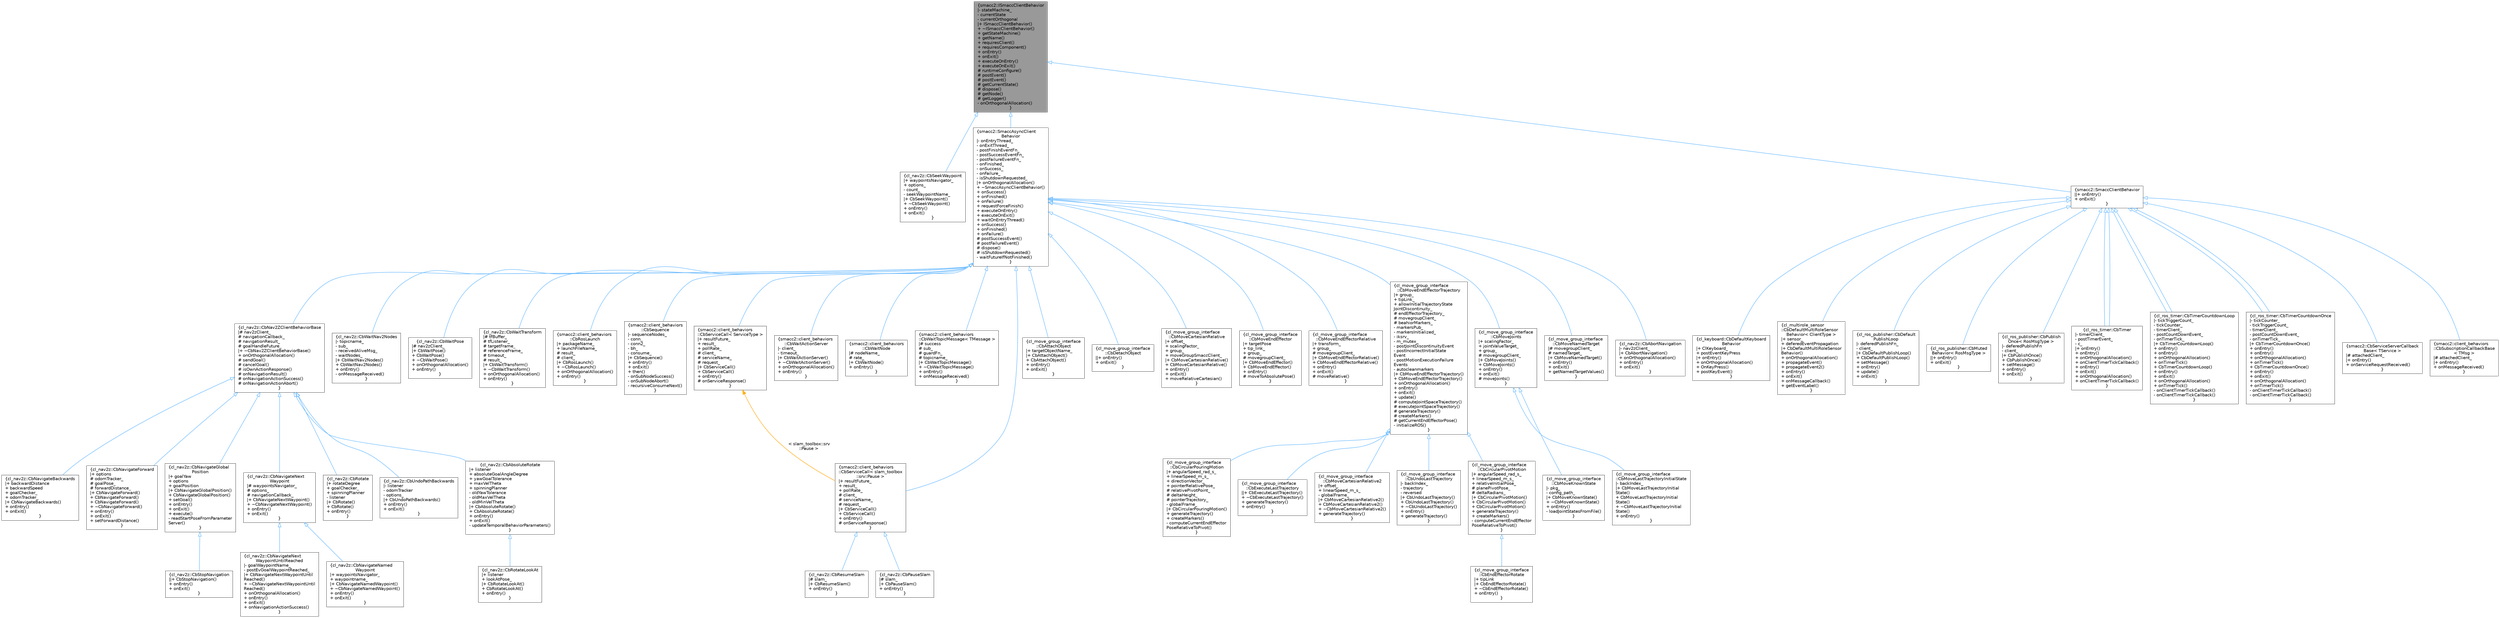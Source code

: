 digraph "smacc2::ISmaccClientBehavior"
{
 // LATEX_PDF_SIZE
  bgcolor="transparent";
  edge [fontname=Helvetica,fontsize=10,labelfontname=Helvetica,labelfontsize=10];
  node [fontname=Helvetica,fontsize=10,shape=box,height=0.2,width=0.4];
  Node1 [label="{smacc2::ISmaccClientBehavior\n|- stateMachine_\l- currentState\l- currentOrthogonal\l|+ ISmaccClientBehavior()\l+ ~ISmaccClientBehavior()\l+ getStateMachine()\l+ getName()\l+ requiresClient()\l+ requiresComponent()\l+ onEntry()\l+ onExit()\l+ executeOnEntry()\l+ executeOnExit()\l# runtimeConfigure()\l# postEvent()\l# postEvent()\l# getCurrentState()\l# dispose()\l# getNode()\l# getLogger()\l- onOrthogonalAllocation()\l}",height=0.2,width=0.4,color="gray40", fillcolor="grey60", style="filled", fontcolor="black",tooltip=" "];
  Node1 -> Node2 [dir="back",color="steelblue1",style="solid",arrowtail="onormal"];
  Node2 [label="{cl_nav2z::CbSeekWaypoint\n|+ waypointsNavigator_\l+ options_\l- count_\l- seekWaypointName_\l|+ CbSeekWaypoint()\l+ ~CbSeekWaypoint()\l+ onEntry()\l+ onExit()\l}",height=0.2,width=0.4,color="gray40", fillcolor="white", style="filled",URL="$classcl__nav2z_1_1CbSeekWaypoint.html",tooltip=" "];
  Node1 -> Node3 [dir="back",color="steelblue1",style="solid",arrowtail="onormal"];
  Node3 [label="{smacc2::SmaccAsyncClient\lBehavior\n|- onEntryThread_\l- onExitThread_\l- postFinishEventFn_\l- postSuccessEventFn_\l- postFailureEventFn_\l- onFinished_\l- onSuccess_\l- onFailure_\l- isShutdownRequested_\l|+ onOrthogonalAllocation()\l+ ~SmaccAsyncClientBehavior()\l+ onSuccess()\l+ onFinished()\l+ onFailure()\l+ requestForceFinish()\l+ executeOnEntry()\l+ executeOnExit()\l+ waitOnEntryThread()\l+ onSuccess()\l+ onFinished()\l+ onFailure()\l# postSuccessEvent()\l# postFailureEvent()\l# dispose()\l# isShutdownRequested()\l- waitFutureIfNotFinished()\l}",height=0.2,width=0.4,color="gray40", fillcolor="white", style="filled",URL="$classsmacc2_1_1SmaccAsyncClientBehavior.html",tooltip=" "];
  Node3 -> Node4 [dir="back",color="steelblue1",style="solid",arrowtail="onormal"];
  Node4 [label="{smacc2::client_behaviors\l::CbServiceCall\< slam_toolbox\l::srv::Pause \>\n|+ resultFuture_\l+ result_\l+ pollRate_\l# client_\l# serviceName_\l# request_\l|+ CbServiceCall()\l+ CbServiceCall()\l+ onEntry()\l# onServiceResponse()\l}",height=0.2,width=0.4,color="gray40", fillcolor="white", style="filled",URL="$classsmacc2_1_1client__behaviors_1_1CbServiceCall.html",tooltip=" "];
  Node4 -> Node5 [dir="back",color="steelblue1",style="solid",arrowtail="onormal"];
  Node5 [label="{cl_nav2z::CbPauseSlam\n|# slam_\l|+ CbPauseSlam()\l+ onEntry()\l}",height=0.2,width=0.4,color="gray40", fillcolor="white", style="filled",URL="$classcl__nav2z_1_1CbPauseSlam.html",tooltip=" "];
  Node4 -> Node6 [dir="back",color="steelblue1",style="solid",arrowtail="onormal"];
  Node6 [label="{cl_nav2z::CbResumeSlam\n|# slam_\l|+ CbResumeSlam()\l+ onEntry()\l}",height=0.2,width=0.4,color="gray40", fillcolor="white", style="filled",URL="$classcl__nav2z_1_1CbResumeSlam.html",tooltip=" "];
  Node3 -> Node7 [dir="back",color="steelblue1",style="solid",arrowtail="onormal"];
  Node7 [label="{cl_move_group_interface\l::CbAttachObject\n|+ targetObjectName_\l|+ CbAttachObject()\l+ CbAttachObject()\l+ onEntry()\l+ onExit()\l}",height=0.2,width=0.4,color="gray40", fillcolor="white", style="filled",URL="$classcl__move__group__interface_1_1CbAttachObject.html",tooltip=" "];
  Node3 -> Node8 [dir="back",color="steelblue1",style="solid",arrowtail="onormal"];
  Node8 [label="{cl_move_group_interface\l::CbDetachObject\n||+ onEntry()\l+ onExit()\l}",height=0.2,width=0.4,color="gray40", fillcolor="white", style="filled",URL="$classcl__move__group__interface_1_1CbDetachObject.html",tooltip=" "];
  Node3 -> Node9 [dir="back",color="steelblue1",style="solid",arrowtail="onormal"];
  Node9 [label="{cl_move_group_interface\l::CbMoveCartesianRelative\n|+ offset_\l+ scalingFactor_\l+ group_\l+ moveGroupSmaccClient_\l|+ CbMoveCartesianRelative()\l+ CbMoveCartesianRelative()\l+ onEntry()\l+ onExit()\l+ moveRelativeCartesian()\l}",height=0.2,width=0.4,color="gray40", fillcolor="white", style="filled",URL="$classcl__move__group__interface_1_1CbMoveCartesianRelative.html",tooltip=" "];
  Node3 -> Node10 [dir="back",color="steelblue1",style="solid",arrowtail="onormal"];
  Node10 [label="{cl_move_group_interface\l::CbMoveEndEffector\n|+ targetPose\l+ tip_link_\l+ group_\l# movegroupClient_\l|+ CbMoveEndEffector()\l+ CbMoveEndEffector()\l+ onEntry()\l# moveToAbsolutePose()\l}",height=0.2,width=0.4,color="gray40", fillcolor="white", style="filled",URL="$classcl__move__group__interface_1_1CbMoveEndEffector.html",tooltip=" "];
  Node3 -> Node11 [dir="back",color="steelblue1",style="solid",arrowtail="onormal"];
  Node11 [label="{cl_move_group_interface\l::CbMoveEndEffectorRelative\n|+ transform_\l+ group_\l# movegroupClient_\l|+ CbMoveEndEffectorRelative()\l+ CbMoveEndEffectorRelative()\l+ onEntry()\l+ onExit()\l# moveRelative()\l}",height=0.2,width=0.4,color="gray40", fillcolor="white", style="filled",URL="$classcl__move__group__interface_1_1CbMoveEndEffectorRelative.html",tooltip=" "];
  Node3 -> Node12 [dir="back",color="steelblue1",style="solid",arrowtail="onormal"];
  Node12 [label="{cl_move_group_interface\l::CbMoveEndEffectorTrajectory\n|+ group_\l+ tipLink_\l+ allowInitialTrajectoryState\lJointDiscontinuity_\l# endEffectorTrajectory_\l# movegroupClient_\l# beahiorMarkers_\l- markersPub_\l- markersInitialized_\l- iksrv_\l- m_mutex_\l- postJointDiscontinuityEvent\l- postIncorrectInitialState\lEvent\l- postMotionExecutionFailure\lEvents\l- autocleanmarkers\l|+ CbMoveEndEffectorTrajectory()\l+ CbMoveEndEffectorTrajectory()\l+ onOrthogonalAllocation()\l+ onEntry()\l+ onExit()\l+ update()\l# computeJointSpaceTrajectory()\l# executeJointSpaceTrajectory()\l# generateTrajectory()\l# createMarkers()\l# getCurrentEndEffectorPose()\l- initializeROS()\l}",height=0.2,width=0.4,color="gray40", fillcolor="white", style="filled",URL="$classcl__move__group__interface_1_1CbMoveEndEffectorTrajectory.html",tooltip=" "];
  Node12 -> Node13 [dir="back",color="steelblue1",style="solid",arrowtail="onormal"];
  Node13 [label="{cl_move_group_interface\l::CbCircularPivotMotion\n|+ angularSpeed_rad_s_\l+ linearSpeed_m_s_\l+ relativeInitialPose_\l# planePivotPose_\l# deltaRadians_\l|+ CbCircularPivotMotion()\l+ CbCircularPivotMotion()\l+ CbCircularPivotMotion()\l+ generateTrajectory()\l+ createMarkers()\l- computeCurrentEndEffector\lPoseRelativeToPivot()\l}",height=0.2,width=0.4,color="gray40", fillcolor="white", style="filled",URL="$classcl__move__group__interface_1_1CbCircularPivotMotion.html",tooltip=" "];
  Node13 -> Node14 [dir="back",color="steelblue1",style="solid",arrowtail="onormal"];
  Node14 [label="{cl_move_group_interface\l::CbEndEffectorRotate\n|+ tipLink\l|+ CbEndEffectorRotate()\l+ ~CbEndEffectorRotate()\l+ onEntry()\l}",height=0.2,width=0.4,color="gray40", fillcolor="white", style="filled",URL="$classcl__move__group__interface_1_1CbEndEffectorRotate.html",tooltip=" "];
  Node12 -> Node15 [dir="back",color="steelblue1",style="solid",arrowtail="onormal"];
  Node15 [label="{cl_move_group_interface\l::CbCircularPouringMotion\n|+ angularSpeed_rad_s_\l+ linearSpeed_m_s_\l+ directionVector_\l+ pointerRelativePose_\l# relativePivotPoint_\l# deltaHeight_\l# pointerTrajectory_\l- globalFrame_\l|+ CbCircularPouringMotion()\l+ generateTrajectory()\l+ createMarkers()\l- computeCurrentEndEffector\lPoseRelativeToPivot()\l}",height=0.2,width=0.4,color="gray40", fillcolor="white", style="filled",URL="$classcl__move__group__interface_1_1CbCircularPouringMotion.html",tooltip=" "];
  Node12 -> Node16 [dir="back",color="steelblue1",style="solid",arrowtail="onormal"];
  Node16 [label="{cl_move_group_interface\l::CbExecuteLastTrajectory\n||+ CbExecuteLastTrajectory()\l+ ~CbExecuteLastTrajectory()\l+ generateTrajectory()\l+ onEntry()\l}",height=0.2,width=0.4,color="gray40", fillcolor="white", style="filled",URL="$classcl__move__group__interface_1_1CbExecuteLastTrajectory.html",tooltip=" "];
  Node12 -> Node17 [dir="back",color="steelblue1",style="solid",arrowtail="onormal"];
  Node17 [label="{cl_move_group_interface\l::CbMoveCartesianRelative2\n|+ offset_\l+ linearSpeed_m_s_\l- globalFrame_\l|+ CbMoveCartesianRelative2()\l+ CbMoveCartesianRelative2()\l+ ~CbMoveCartesianRelative2()\l+ generateTrajectory()\l}",height=0.2,width=0.4,color="gray40", fillcolor="white", style="filled",URL="$classcl__move__group__interface_1_1CbMoveCartesianRelative2.html",tooltip=" "];
  Node12 -> Node18 [dir="back",color="steelblue1",style="solid",arrowtail="onormal"];
  Node18 [label="{cl_move_group_interface\l::CbUndoLastTrajectory\n|- backIndex_\l- trajectory\l- reversed\l|+ CbUndoLastTrajectory()\l+ CbUndoLastTrajectory()\l+ ~CbUndoLastTrajectory()\l+ onEntry()\l+ generateTrajectory()\l}",height=0.2,width=0.4,color="gray40", fillcolor="white", style="filled",URL="$classcl__move__group__interface_1_1CbUndoLastTrajectory.html",tooltip=" "];
  Node3 -> Node19 [dir="back",color="steelblue1",style="solid",arrowtail="onormal"];
  Node19 [label="{cl_move_group_interface\l::CbMoveJoints\n|+ scalingFactor_\l+ jointValueTarget_\l+ group_\l# movegroupClient_\l|+ CbMoveJoints()\l+ CbMoveJoints()\l+ onEntry()\l+ onExit()\l# moveJoints()\l}",height=0.2,width=0.4,color="gray40", fillcolor="white", style="filled",URL="$classcl__move__group__interface_1_1CbMoveJoints.html",tooltip=" "];
  Node19 -> Node20 [dir="back",color="steelblue1",style="solid",arrowtail="onormal"];
  Node20 [label="{cl_move_group_interface\l::CbMoveKnownState\n|- pkg_\l- config_path_\l|+ CbMoveKnownState()\l+ ~CbMoveKnownState()\l+ onEntry()\l- loadJointStatesFromFile()\l}",height=0.2,width=0.4,color="gray40", fillcolor="white", style="filled",URL="$classcl__move__group__interface_1_1CbMoveKnownState.html",tooltip=" "];
  Node19 -> Node21 [dir="back",color="steelblue1",style="solid",arrowtail="onormal"];
  Node21 [label="{cl_move_group_interface\l::CbMoveLastTrajectoryInitialState\n|- backIndex_\l|+ CbMoveLastTrajectoryInitial\lState()\l+ CbMoveLastTrajectoryInitial\lState()\l+ ~CbMoveLastTrajectoryInitial\lState()\l+ onEntry()\l}",height=0.2,width=0.4,color="gray40", fillcolor="white", style="filled",URL="$classcl__move__group__interface_1_1CbMoveLastTrajectoryInitialState.html",tooltip=" "];
  Node3 -> Node22 [dir="back",color="steelblue1",style="solid",arrowtail="onormal"];
  Node22 [label="{cl_move_group_interface\l::CbMoveNamedTarget\n|# movegroupClient_\l# namedTarget_\l|+ CbMoveNamedTarget()\l+ onEntry()\l+ onExit()\l+ getNamedTargetValues()\l}",height=0.2,width=0.4,color="gray40", fillcolor="white", style="filled",URL="$classcl__move__group__interface_1_1CbMoveNamedTarget.html",tooltip=" "];
  Node3 -> Node23 [dir="back",color="steelblue1",style="solid",arrowtail="onormal"];
  Node23 [label="{cl_nav2z::CbAbortNavigation\n|- nav2zClient_\l|+ CbAbortNavigation()\l+ onOrthogonalAllocation()\l+ onEntry()\l+ onExit()\l}",height=0.2,width=0.4,color="gray40", fillcolor="white", style="filled",URL="$classcl__nav2z_1_1CbAbortNavigation.html",tooltip=" "];
  Node3 -> Node24 [dir="back",color="steelblue1",style="solid",arrowtail="onormal"];
  Node24 [label="{cl_nav2z::CbNav2ZClientBehaviorBase\n|# nav2zClient_\l# navigationCallback_\l# navigationResult_\l# goalHandleFuture_\l|+ ~CbNav2ZClientBehaviorBase()\l+ onOrthogonalAllocation()\l# sendGoal()\l# cancelGoal()\l# isOwnActionResponse()\l# onNavigationResult()\l# onNavigationActionSuccess()\l# onNavigationActionAbort()\l}",height=0.2,width=0.4,color="gray40", fillcolor="white", style="filled",URL="$classcl__nav2z_1_1CbNav2ZClientBehaviorBase.html",tooltip=" "];
  Node24 -> Node25 [dir="back",color="steelblue1",style="solid",arrowtail="onormal"];
  Node25 [label="{cl_nav2z::CbAbsoluteRotate\n|+ listener\l+ absoluteGoalAngleDegree\l+ yawGoalTolerance\l+ maxVelTheta\l+ spinningPlanner\l- oldYawTolerance\l- oldMaxVelTheta\l- oldMinVelTheta\l|+ CbAbsoluteRotate()\l+ CbAbsoluteRotate()\l+ onEntry()\l+ onExit()\l- updateTemporalBehaviorParameters()\l}",height=0.2,width=0.4,color="gray40", fillcolor="white", style="filled",URL="$classcl__nav2z_1_1CbAbsoluteRotate.html",tooltip=" "];
  Node25 -> Node26 [dir="back",color="steelblue1",style="solid",arrowtail="onormal"];
  Node26 [label="{cl_nav2z::CbRotateLookAt\n|+ listener\l+ lookAtPose_\l|+ CbRotateLookAt()\l+ CbRotateLookAt()\l+ onEntry()\l}",height=0.2,width=0.4,color="gray40", fillcolor="white", style="filled",URL="$classcl__nav2z_1_1CbRotateLookAt.html",tooltip=" "];
  Node24 -> Node27 [dir="back",color="steelblue1",style="solid",arrowtail="onormal"];
  Node27 [label="{cl_nav2z::CbNavigateBackwards\n|+ backwardDistance\l+ backwardSpeed\l+ goalChecker_\l+ odomTracker_\l|+ CbNavigateBackwards()\l+ onEntry()\l+ onExit()\l}",height=0.2,width=0.4,color="gray40", fillcolor="white", style="filled",URL="$classcl__nav2z_1_1CbNavigateBackwards.html",tooltip=" "];
  Node24 -> Node28 [dir="back",color="steelblue1",style="solid",arrowtail="onormal"];
  Node28 [label="{cl_nav2z::CbNavigateForward\n|+ options\l# odomTracker_\l# goalPose_\l# forwardDistance_\l|+ CbNavigateForward()\l+ CbNavigateForward()\l+ CbNavigateForward()\l+ ~CbNavigateForward()\l+ onEntry()\l+ onExit()\l+ setForwardDistance()\l}",height=0.2,width=0.4,color="gray40", fillcolor="white", style="filled",URL="$classcl__nav2z_1_1CbNavigateForward.html",tooltip=" "];
  Node24 -> Node29 [dir="back",color="steelblue1",style="solid",arrowtail="onormal"];
  Node29 [label="{cl_nav2z::CbNavigateGlobal\lPosition\n|+ goalYaw\l+ options\l+ goalPosition\l|+ CbNavigateGlobalPosition()\l+ CbNavigateGlobalPosition()\l+ setGoal()\l+ onEntry()\l+ onExit()\l+ execute()\l- readStartPoseFromParameter\lServer()\l}",height=0.2,width=0.4,color="gray40", fillcolor="white", style="filled",URL="$classcl__nav2z_1_1CbNavigateGlobalPosition.html",tooltip=" "];
  Node29 -> Node30 [dir="back",color="steelblue1",style="solid",arrowtail="onormal"];
  Node30 [label="{cl_nav2z::CbStopNavigation\n||+ CbStopNavigation()\l+ onEntry()\l+ onExit()\l}",height=0.2,width=0.4,color="gray40", fillcolor="white", style="filled",URL="$classcl__nav2z_1_1CbStopNavigation.html",tooltip=" "];
  Node24 -> Node31 [dir="back",color="steelblue1",style="solid",arrowtail="onormal"];
  Node31 [label="{cl_nav2z::CbNavigateNext\lWaypoint\n|# waypointsNavigator_\l# options_\l# navigationCallback_\l|+ CbNavigateNextWaypoint()\l+ ~CbNavigateNextWaypoint()\l+ onEntry()\l+ onExit()\l}",height=0.2,width=0.4,color="gray40", fillcolor="white", style="filled",URL="$classcl__nav2z_1_1CbNavigateNextWaypoint.html",tooltip=" "];
  Node31 -> Node32 [dir="back",color="steelblue1",style="solid",arrowtail="onormal"];
  Node32 [label="{cl_nav2z::CbNavigateNamed\lWaypoint\n|+ waypointsNavigator_\l+ waypointname_\l|+ CbNavigateNamedWaypoint()\l+ ~CbNavigateNamedWaypoint()\l+ onEntry()\l+ onExit()\l}",height=0.2,width=0.4,color="gray40", fillcolor="white", style="filled",URL="$classcl__nav2z_1_1CbNavigateNamedWaypoint.html",tooltip=" "];
  Node31 -> Node33 [dir="back",color="steelblue1",style="solid",arrowtail="onormal"];
  Node33 [label="{cl_nav2z::CbNavigateNext\lWaypointUntilReached\n|- goalWaypointName_\l- postEvGoalWaypointReached_\l|+ CbNavigateNextWaypointUntil\lReached()\l+ ~CbNavigateNextWaypointUntil\lReached()\l+ onOrthogonalAllocation()\l+ onEntry()\l+ onExit()\l+ onNavigationActionSuccess()\l}",height=0.2,width=0.4,color="gray40", fillcolor="white", style="filled",URL="$classcl__nav2z_1_1CbNavigateNextWaypointUntilReached.html",tooltip=" "];
  Node24 -> Node34 [dir="back",color="steelblue1",style="solid",arrowtail="onormal"];
  Node34 [label="{cl_nav2z::CbRotate\n|+ rotateDegree\l+ goalChecker_\l+ spinningPlanner\l- listener\l|+ CbRotate()\l+ CbRotate()\l+ onEntry()\l}",height=0.2,width=0.4,color="gray40", fillcolor="white", style="filled",URL="$classcl__nav2z_1_1CbRotate.html",tooltip=" "];
  Node24 -> Node35 [dir="back",color="steelblue1",style="solid",arrowtail="onormal"];
  Node35 [label="{cl_nav2z::CbUndoPathBackwards\n|- listener\l- odomTracker\l- options_\l|+ CbUndoPathBackwards()\l+ onEntry()\l+ onExit()\l}",height=0.2,width=0.4,color="gray40", fillcolor="white", style="filled",URL="$classcl__nav2z_1_1CbUndoPathBackwards.html",tooltip=" "];
  Node3 -> Node36 [dir="back",color="steelblue1",style="solid",arrowtail="onormal"];
  Node36 [label="{cl_nav2z::CbWaitNav2Nodes\n|- topicname_\l- sub_\l- receivedAliveMsg_\l- waitNodes_\l|+ CbWaitNav2Nodes()\l+ CbWaitNav2Nodes()\l+ onEntry()\l- onMessageReceived()\l}",height=0.2,width=0.4,color="gray40", fillcolor="white", style="filled",URL="$classcl__nav2z_1_1CbWaitNav2Nodes.html",tooltip=" "];
  Node3 -> Node37 [dir="back",color="steelblue1",style="solid",arrowtail="onormal"];
  Node37 [label="{cl_nav2z::CbWaitPose\n|# nav2zClient_\l|+ CbWaitPose()\l+ CbWaitPose()\l+ ~CbWaitPose()\l+ onOrthogonalAllocation()\l+ onEntry()\l}",height=0.2,width=0.4,color="gray40", fillcolor="white", style="filled",URL="$classcl__nav2z_1_1CbWaitPose.html",tooltip=" "];
  Node3 -> Node38 [dir="back",color="steelblue1",style="solid",arrowtail="onormal"];
  Node38 [label="{cl_nav2z::CbWaitTransform\n|# tfBuffer_\l# tfListener_\l# targetFrame_\l# referenceFrame_\l# timeout_\l# result_\l|+ CbWaitTransform()\l+ ~CbWaitTransform()\l+ onOrthogonalAllocation()\l+ onEntry()\l}",height=0.2,width=0.4,color="gray40", fillcolor="white", style="filled",URL="$classcl__nav2z_1_1CbWaitTransform.html",tooltip=" "];
  Node3 -> Node39 [dir="back",color="steelblue1",style="solid",arrowtail="onormal"];
  Node39 [label="{smacc2::client_behaviors\l::CbRosLaunch\n|+ packageName_\l+ launchFileName_\l# result_\l# client_\l|+ CbRosLaunch()\l+ ~CbRosLaunch()\l+ onOrthogonalAllocation()\l+ onEntry()\l}",height=0.2,width=0.4,color="gray40", fillcolor="white", style="filled",URL="$classsmacc2_1_1client__behaviors_1_1CbRosLaunch.html",tooltip=" "];
  Node3 -> Node40 [dir="back",color="steelblue1",style="solid",arrowtail="onormal"];
  Node40 [label="{smacc2::client_behaviors\l::CbSequence\n|- sequenceNodes_\l- conn_\l- conn2_\l- bh_\l- consume_\l|+ CbSequence()\l+ onEntry()\l+ onExit()\l+ then()\l- onSubNodeSuccess()\l- onSubNodeAbort()\l- recursiveConsumeNext()\l}",height=0.2,width=0.4,color="gray40", fillcolor="white", style="filled",URL="$classsmacc2_1_1client__behaviors_1_1CbSequence.html",tooltip=" "];
  Node3 -> Node41 [dir="back",color="steelblue1",style="solid",arrowtail="onormal"];
  Node41 [label="{smacc2::client_behaviors\l::CbServiceCall\< ServiceType \>\n|+ resultFuture_\l+ result_\l+ pollRate_\l# client_\l# serviceName_\l# request_\l|+ CbServiceCall()\l+ CbServiceCall()\l+ onEntry()\l# onServiceResponse()\l}",height=0.2,width=0.4,color="gray40", fillcolor="white", style="filled",URL="$classsmacc2_1_1client__behaviors_1_1CbServiceCall.html",tooltip=" "];
  Node41 -> Node4 [dir="back",color="orange",style="solid",label=" \< slam_toolbox::srv\l::Pause \>" ];
  Node3 -> Node42 [dir="back",color="steelblue1",style="solid",arrowtail="onormal"];
  Node42 [label="{smacc2::client_behaviors\l::CbWaitActionServer\n|- client_\l- timeout_\l|+ CbWaitActionServer()\l+ ~CbWaitActionServer()\l+ onOrthogonalAllocation()\l+ onEntry()\l}",height=0.2,width=0.4,color="gray40", fillcolor="white", style="filled",URL="$classsmacc2_1_1client__behaviors_1_1CbWaitActionServer.html",tooltip=" "];
  Node3 -> Node43 [dir="back",color="steelblue1",style="solid",arrowtail="onormal"];
  Node43 [label="{smacc2::client_behaviors\l::CbWaitNode\n|# nodeName_\l# rate_\l|+ CbWaitNode()\l+ onEntry()\l}",height=0.2,width=0.4,color="gray40", fillcolor="white", style="filled",URL="$classsmacc2_1_1client__behaviors_1_1CbWaitNode.html",tooltip=" "];
  Node3 -> Node44 [dir="back",color="steelblue1",style="solid",arrowtail="onormal"];
  Node44 [label="{smacc2::client_behaviors\l::CbWaitTopicMessage\< TMessage \>\n|# success\l# sub_\l# guardFn_\l# topicname_\l|+ CbWaitTopicMessage()\l+ ~CbWaitTopicMessage()\l+ onEntry()\l+ onMessageReceived()\l}",height=0.2,width=0.4,color="gray40", fillcolor="white", style="filled",URL="$classsmacc2_1_1client__behaviors_1_1CbWaitTopicMessage.html",tooltip=" "];
  Node1 -> Node45 [dir="back",color="steelblue1",style="solid",arrowtail="onormal"];
  Node45 [label="{smacc2::SmaccClientBehavior\n||+ onEntry()\l+ onExit()\l}",height=0.2,width=0.4,color="gray40", fillcolor="white", style="filled",URL="$classsmacc2_1_1SmaccClientBehavior.html",tooltip=" "];
  Node45 -> Node46 [dir="back",color="steelblue1",style="solid",arrowtail="onormal"];
  Node46 [label="{cl_keyboard::CbDefaultKeyboard\lBehavior\n|+ ClKeyboard_\l+ postEventKeyPress\l|+ onEntry()\l+ onOrthogonalAllocation()\l+ OnKeyPress()\l+ postKeyEvent()\l}",height=0.2,width=0.4,color="gray40", fillcolor="white", style="filled",URL="$classcl__keyboard_1_1CbDefaultKeyboardBehavior.html",tooltip=" "];
  Node45 -> Node47 [dir="back",color="steelblue1",style="solid",arrowtail="onormal"];
  Node47 [label="{cl_multirole_sensor\l::CbDefaultMultiRoleSensor\lBehavior\< ClientType \>\n|+ sensor_\l+ deferedEventPropagation\l|+ CbDefaultMultiRoleSensor\lBehavior()\l+ onOrthogonalAllocation()\l+ propagateEvent()\l+ propagateEvent2()\l+ onEntry()\l+ onExit()\l+ onMessageCallback()\l+ getEventLabel()\l}",height=0.2,width=0.4,color="gray40", fillcolor="white", style="filled",URL="$classcl__multirole__sensor_1_1CbDefaultMultiRoleSensorBehavior.html",tooltip=" "];
  Node45 -> Node48 [dir="back",color="steelblue1",style="solid",arrowtail="onormal"];
  Node48 [label="{cl_ros_publisher::CbDefault\lPublishLoop\n|- deferedPublishFn_\l- client_\l|+ CbDefaultPublishLoop()\l+ CbDefaultPublishLoop()\l+ setMessage()\l+ onEntry()\l+ update()\l+ onExit()\l}",height=0.2,width=0.4,color="gray40", fillcolor="white", style="filled",URL="$classcl__ros__publisher_1_1CbDefaultPublishLoop.html",tooltip=" "];
  Node45 -> Node49 [dir="back",color="steelblue1",style="solid",arrowtail="onormal"];
  Node49 [label="{cl_ros_publisher::CbMuted\lBehavior\< RosMsgType \>\n||+ onEntry()\l+ onExit()\l}",height=0.2,width=0.4,color="gray40", fillcolor="white", style="filled",URL="$classcl__ros__publisher_1_1CbMutedBehavior.html",tooltip=" "];
  Node45 -> Node50 [dir="back",color="steelblue1",style="solid",arrowtail="onormal"];
  Node50 [label="{cl_ros_publisher::CbPublish\lOnce\< RosMsgType \>\n|- deferedPublishFn\l- client_\l|+ CbPublishOnce()\l+ CbPublishOnce()\l+ setMessage()\l+ onEntry()\l+ onExit()\l}",height=0.2,width=0.4,color="gray40", fillcolor="white", style="filled",URL="$classcl__ros__publisher_1_1CbPublishOnce.html",tooltip=" "];
  Node45 -> Node51 [dir="back",color="steelblue1",style="solid",arrowtail="onormal"];
  Node51 [label="{cl_ros_timer::CbTimer\n|- timerClient_\l- postTimerEvent_\l- c_\l|+ onEntry()\l+ onEntry()\l+ onOrthogonalAllocation()\l+ onClientTimerTickCallback()\l+ onEntry()\l+ onExit()\l+ onOrthogonalAllocation()\l+ onClientTimerTickCallback()\l}",height=0.2,width=0.4,color="gray40", fillcolor="white", style="filled",URL="$classcl__ros__timer_1_1CbTimer.html",tooltip=" "];
  Node45 -> Node51 [dir="back",color="steelblue1",style="solid",arrowtail="onormal"];
  Node45 -> Node52 [dir="back",color="steelblue1",style="solid",arrowtail="onormal"];
  Node52 [label="{cl_ros_timer::CbTimerCountdownLoop\n|- tickTriggerCount_\l- tickCounter_\l- timerClient_\l- postCountDownEvent_\l- onTimerTick_\l|+ CbTimerCountdownLoop()\l+ onEntry()\l+ onEntry()\l+ onOrthogonalAllocation()\l+ onTimerTick()\l+ CbTimerCountdownLoop()\l+ onEntry()\l+ onExit()\l+ onOrthogonalAllocation()\l+ onTimerTick()\l- onClientTimerTickCallback()\l- onClientTimerTickCallback()\l}",height=0.2,width=0.4,color="gray40", fillcolor="white", style="filled",URL="$classcl__ros__timer_1_1CbTimerCountdownLoop.html",tooltip=" "];
  Node45 -> Node52 [dir="back",color="steelblue1",style="solid",arrowtail="onormal"];
  Node45 -> Node53 [dir="back",color="steelblue1",style="solid",arrowtail="onormal"];
  Node53 [label="{cl_ros_timer::CbTimerCountdownOnce\n|- tickCounter_\l- tickTriggerCount_\l- timerClient_\l- postCountDownEvent_\l- onTimerTick_\l|+ CbTimerCountdownOnce()\l+ onEntry()\l+ onEntry()\l+ onOrthogonalAllocation()\l+ onTimerTick()\l+ CbTimerCountdownOnce()\l+ onEntry()\l+ onExit()\l+ onOrthogonalAllocation()\l+ onTimerTick()\l- onClientTimerTickCallback()\l- onClientTimerTickCallback()\l}",height=0.2,width=0.4,color="gray40", fillcolor="white", style="filled",URL="$classcl__ros__timer_1_1CbTimerCountdownOnce.html",tooltip=" "];
  Node45 -> Node53 [dir="back",color="steelblue1",style="solid",arrowtail="onormal"];
  Node45 -> Node54 [dir="back",color="steelblue1",style="solid",arrowtail="onormal"];
  Node54 [label="{smacc2::CbServiceServerCallback\lBase\< TService \>\n|# attachedClient_\l|+ onEntry()\l+ onServiceRequestReceived()\l}",height=0.2,width=0.4,color="gray40", fillcolor="white", style="filled",URL="$classsmacc2_1_1CbServiceServerCallbackBase.html",tooltip=" "];
  Node45 -> Node55 [dir="back",color="steelblue1",style="solid",arrowtail="onormal"];
  Node55 [label="{smacc2::client_behaviors\l::CbSubscriptionCallbackBase\l\< TMsg \>\n|# attachedClient_\l|+ onEntry()\l+ onMessageReceived()\l}",height=0.2,width=0.4,color="gray40", fillcolor="white", style="filled",URL="$classsmacc2_1_1client__behaviors_1_1CbSubscriptionCallbackBase.html",tooltip=" "];
}
